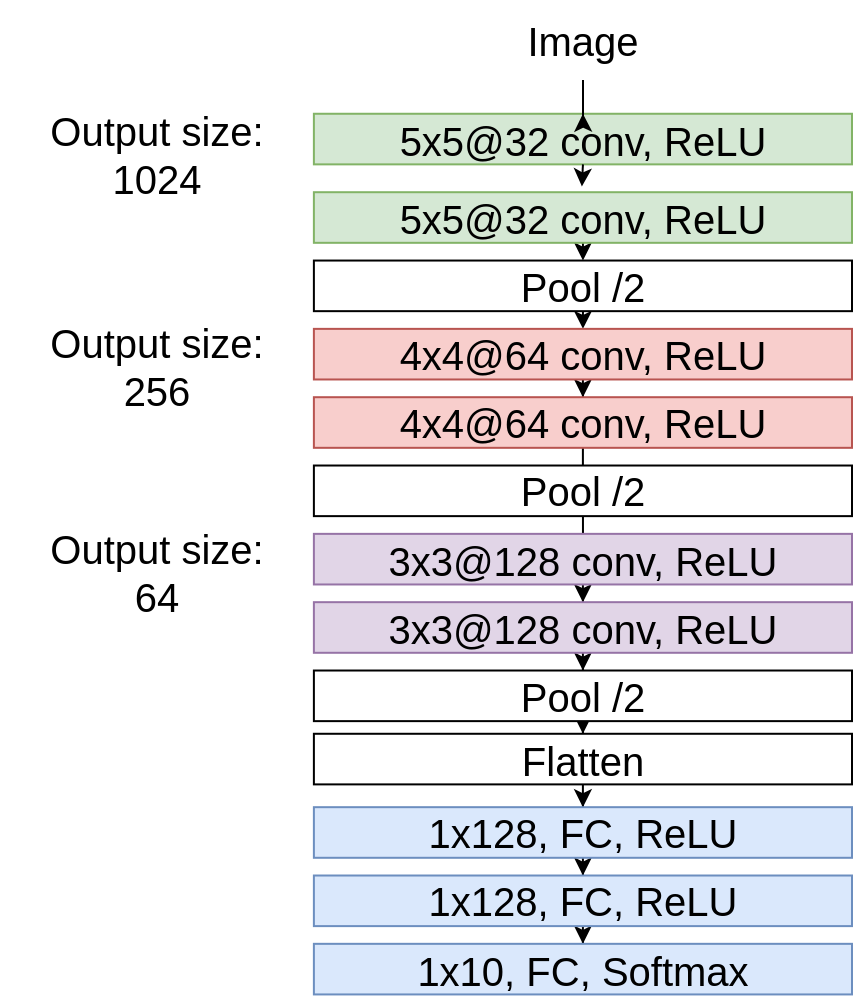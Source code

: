 <mxfile version="26.0.5" pages="2">
  <diagram name="Page-1" id="3VADjuNn7AHXngsNDC3F">
    <mxGraphModel dx="1195" dy="622" grid="1" gridSize="10" guides="1" tooltips="1" connect="1" arrows="1" fold="1" page="1" pageScale="1" pageWidth="827" pageHeight="1169" math="0" shadow="0">
      <root>
        <mxCell id="0" />
        <mxCell id="1" parent="0" />
        <mxCell id="f_F3qkZHPPxfOdYiYv59-1" value="&lt;div&gt;5x5@32 conv, ReLU&lt;/div&gt;" style="rounded=0;whiteSpace=wrap;html=1;fillColor=#d5e8d4;strokeColor=#82b366;fontSize=20;" parent="1" vertex="1">
          <mxGeometry x="330.947" y="71.879" width="269.053" height="25.307" as="geometry" />
        </mxCell>
        <mxCell id="H3tvmHEl2sPPHidZ3QEa-8" style="edgeStyle=orthogonalEdgeStyle;rounded=0;orthogonalLoop=1;jettySize=auto;html=1;exitX=0.5;exitY=1;exitDx=0;exitDy=0;entryX=0.5;entryY=0;entryDx=0;entryDy=0;fontSize=20;" edge="1" parent="1" source="f_F3qkZHPPxfOdYiYv59-2" target="f_F3qkZHPPxfOdYiYv59-30">
          <mxGeometry relative="1" as="geometry" />
        </mxCell>
        <mxCell id="f_F3qkZHPPxfOdYiYv59-2" value="5x5@32 conv, ReLU" style="rounded=0;whiteSpace=wrap;html=1;fillColor=#d5e8d4;strokeColor=#82b366;fontSize=20;" parent="1" vertex="1">
          <mxGeometry x="330.947" y="111.105" width="269.053" height="25.307" as="geometry" />
        </mxCell>
        <mxCell id="f_F3qkZHPPxfOdYiYv59-8" value="" style="edgeStyle=orthogonalEdgeStyle;rounded=0;orthogonalLoop=1;jettySize=auto;html=1;entryX=0.5;entryY=0;entryDx=0;entryDy=0;exitX=0.5;exitY=1;exitDx=0;exitDy=0;fontSize=20;" parent="1" source="f_F3qkZHPPxfOdYiYv59-30" target="f_F3qkZHPPxfOdYiYv59-10" edge="1">
          <mxGeometry relative="1" as="geometry">
            <mxPoint x="465.551" y="69.349" as="sourcePoint" />
            <mxPoint x="465.474" y="109.84" as="targetPoint" />
          </mxGeometry>
        </mxCell>
        <mxCell id="f_F3qkZHPPxfOdYiYv59-12" value="" style="edgeStyle=orthogonalEdgeStyle;rounded=0;orthogonalLoop=1;jettySize=auto;html=1;fontSize=20;" parent="1" source="f_F3qkZHPPxfOdYiYv59-10" target="f_F3qkZHPPxfOdYiYv59-11" edge="1">
          <mxGeometry relative="1" as="geometry" />
        </mxCell>
        <mxCell id="f_F3qkZHPPxfOdYiYv59-10" value="&lt;div&gt;4x4@64 conv, ReLU&lt;/div&gt;" style="rounded=0;whiteSpace=wrap;html=1;fillColor=#f8cecc;strokeColor=#b85450;fontSize=20;" parent="1" vertex="1">
          <mxGeometry x="330.947" y="179.433" width="269.053" height="25.307" as="geometry" />
        </mxCell>
        <mxCell id="f_F3qkZHPPxfOdYiYv59-14" value="" style="edgeStyle=orthogonalEdgeStyle;rounded=0;orthogonalLoop=1;jettySize=auto;html=1;entryX=0.5;entryY=0;entryDx=0;entryDy=0;fontSize=20;" parent="1" source="f_F3qkZHPPxfOdYiYv59-11" target="f_F3qkZHPPxfOdYiYv59-31" edge="1">
          <mxGeometry relative="1" as="geometry">
            <mxPoint x="465.474" y="236.375" as="targetPoint" />
          </mxGeometry>
        </mxCell>
        <mxCell id="f_F3qkZHPPxfOdYiYv59-11" value="4x4@64 conv, ReLU" style="rounded=0;whiteSpace=wrap;html=1;fillColor=#f8cecc;strokeColor=#b85450;fontSize=20;" parent="1" vertex="1">
          <mxGeometry x="330.947" y="213.603" width="269.053" height="25.307" as="geometry" />
        </mxCell>
        <mxCell id="f_F3qkZHPPxfOdYiYv59-27" value="" style="edgeStyle=orthogonalEdgeStyle;rounded=0;orthogonalLoop=1;jettySize=auto;html=1;exitX=0.5;exitY=1;exitDx=0;exitDy=0;fontSize=20;" parent="1" source="f_F3qkZHPPxfOdYiYv59-31" target="f_F3qkZHPPxfOdYiYv59-26" edge="1">
          <mxGeometry relative="1" as="geometry">
            <mxPoint x="465.551" y="261.683" as="sourcePoint" />
          </mxGeometry>
        </mxCell>
        <mxCell id="f_F3qkZHPPxfOdYiYv59-29" value="" style="edgeStyle=orthogonalEdgeStyle;rounded=0;orthogonalLoop=1;jettySize=auto;html=1;fontSize=20;" parent="1" source="f_F3qkZHPPxfOdYiYv59-26" target="f_F3qkZHPPxfOdYiYv59-28" edge="1">
          <mxGeometry relative="1" as="geometry" />
        </mxCell>
        <mxCell id="f_F3qkZHPPxfOdYiYv59-26" value="&lt;div&gt;3x3@128 conv, ReLU&lt;/div&gt;" style="rounded=0;whiteSpace=wrap;html=1;fillColor=#e1d5e7;strokeColor=#9673a6;fontSize=20;" parent="1" vertex="1">
          <mxGeometry x="330.947" y="281.931" width="269.053" height="25.307" as="geometry" />
        </mxCell>
        <mxCell id="f_F3qkZHPPxfOdYiYv59-34" value="" style="edgeStyle=orthogonalEdgeStyle;rounded=0;orthogonalLoop=1;jettySize=auto;html=1;fontSize=20;" parent="1" source="f_F3qkZHPPxfOdYiYv59-28" target="f_F3qkZHPPxfOdYiYv59-32" edge="1">
          <mxGeometry relative="1" as="geometry" />
        </mxCell>
        <mxCell id="f_F3qkZHPPxfOdYiYv59-28" value="3x3@128 conv, ReLU" style="rounded=0;whiteSpace=wrap;html=1;fillColor=#e1d5e7;strokeColor=#9673a6;fontSize=20;" parent="1" vertex="1">
          <mxGeometry x="330.947" y="316.089" width="269.053" height="25.307" as="geometry" />
        </mxCell>
        <mxCell id="f_F3qkZHPPxfOdYiYv59-30" value="Pool /2" style="rounded=0;whiteSpace=wrap;html=1;fontSize=20;" parent="1" vertex="1">
          <mxGeometry x="330.947" y="145.275" width="269.053" height="25.307" as="geometry" />
        </mxCell>
        <mxCell id="f_F3qkZHPPxfOdYiYv59-31" value="&lt;div&gt;Pool /2&lt;/div&gt;" style="rounded=0;whiteSpace=wrap;html=1;fontSize=20;" parent="1" vertex="1">
          <mxGeometry x="330.947" y="247.761" width="269.053" height="25.307" as="geometry" />
        </mxCell>
        <mxCell id="f_F3qkZHPPxfOdYiYv59-36" value="" style="edgeStyle=orthogonalEdgeStyle;rounded=0;orthogonalLoop=1;jettySize=auto;html=1;fontSize=20;" parent="1" source="f_F3qkZHPPxfOdYiYv59-32" target="f_F3qkZHPPxfOdYiYv59-35" edge="1">
          <mxGeometry relative="1" as="geometry" />
        </mxCell>
        <mxCell id="f_F3qkZHPPxfOdYiYv59-32" value="&lt;div&gt;Pool /2&lt;/div&gt;" style="rounded=0;whiteSpace=wrap;html=1;fontSize=20;" parent="1" vertex="1">
          <mxGeometry x="330.947" y="350.259" width="269.053" height="25.307" as="geometry" />
        </mxCell>
        <mxCell id="f_F3qkZHPPxfOdYiYv59-38" value="" style="edgeStyle=orthogonalEdgeStyle;rounded=0;orthogonalLoop=1;jettySize=auto;html=1;fontSize=20;" parent="1" source="f_F3qkZHPPxfOdYiYv59-35" target="f_F3qkZHPPxfOdYiYv59-37" edge="1">
          <mxGeometry relative="1" as="geometry" />
        </mxCell>
        <mxCell id="f_F3qkZHPPxfOdYiYv59-35" value="&lt;div&gt;Flatten&lt;/div&gt;" style="rounded=0;whiteSpace=wrap;html=1;fontSize=20;" parent="1" vertex="1">
          <mxGeometry x="330.947" y="381.889" width="269.053" height="25.307" as="geometry" />
        </mxCell>
        <mxCell id="f_F3qkZHPPxfOdYiYv59-40" value="" style="edgeStyle=orthogonalEdgeStyle;rounded=0;orthogonalLoop=1;jettySize=auto;html=1;fontSize=20;" parent="1" source="f_F3qkZHPPxfOdYiYv59-37" target="f_F3qkZHPPxfOdYiYv59-39" edge="1">
          <mxGeometry relative="1" as="geometry" />
        </mxCell>
        <mxCell id="f_F3qkZHPPxfOdYiYv59-37" value="1x128, FC, ReLU" style="rounded=0;whiteSpace=wrap;html=1;fillColor=#dae8fc;strokeColor=#6c8ebf;fontSize=20;" parent="1" vertex="1">
          <mxGeometry x="330.947" y="418.591" width="269.053" height="25.307" as="geometry" />
        </mxCell>
        <mxCell id="f_F3qkZHPPxfOdYiYv59-42" value="" style="edgeStyle=orthogonalEdgeStyle;rounded=0;orthogonalLoop=1;jettySize=auto;html=1;fontSize=20;" parent="1" source="f_F3qkZHPPxfOdYiYv59-39" target="f_F3qkZHPPxfOdYiYv59-41" edge="1">
          <mxGeometry relative="1" as="geometry" />
        </mxCell>
        <mxCell id="f_F3qkZHPPxfOdYiYv59-39" value="1x128, FC, ReLU" style="rounded=0;whiteSpace=wrap;html=1;fillColor=#dae8fc;strokeColor=#6c8ebf;fontSize=20;" parent="1" vertex="1">
          <mxGeometry x="330.947" y="452.755" width="269.053" height="25.307" as="geometry" />
        </mxCell>
        <mxCell id="f_F3qkZHPPxfOdYiYv59-41" value="1x10, FC, Softmax" style="rounded=0;whiteSpace=wrap;html=1;fillColor=#dae8fc;strokeColor=#6c8ebf;fontSize=20;" parent="1" vertex="1">
          <mxGeometry x="330.947" y="486.913" width="269.053" height="25.307" as="geometry" />
        </mxCell>
        <mxCell id="f_F3qkZHPPxfOdYiYv59-43" value="&lt;div&gt;Output size:&lt;/div&gt;&lt;div&gt;1024&lt;/div&gt;" style="text;html=1;align=center;verticalAlign=middle;whiteSpace=wrap;rounded=0;fontSize=20;" parent="1" vertex="1">
          <mxGeometry x="174" y="73.145" width="156.947" height="37.961" as="geometry" />
        </mxCell>
        <mxCell id="f_F3qkZHPPxfOdYiYv59-46" value="" style="edgeStyle=orthogonalEdgeStyle;rounded=0;orthogonalLoop=1;jettySize=auto;html=1;fontSize=20;" parent="1" source="f_F3qkZHPPxfOdYiYv59-44" target="f_F3qkZHPPxfOdYiYv59-1" edge="1">
          <mxGeometry relative="1" as="geometry" />
        </mxCell>
        <mxCell id="f_F3qkZHPPxfOdYiYv59-44" value="&lt;div&gt;Image&lt;/div&gt;" style="text;html=1;align=center;verticalAlign=middle;resizable=0;points=[];autosize=1;strokeColor=none;fillColor=none;fontSize=20;" parent="1" vertex="1">
          <mxGeometry x="425.479" y="15" width="80" height="40" as="geometry" />
        </mxCell>
        <mxCell id="f_F3qkZHPPxfOdYiYv59-47" value="&lt;div&gt;Output size:&lt;/div&gt;&lt;div&gt;256&lt;/div&gt;" style="text;html=1;align=center;verticalAlign=middle;whiteSpace=wrap;rounded=0;fontSize=20;" parent="1" vertex="1">
          <mxGeometry x="174" y="179.438" width="156.947" height="37.961" as="geometry" />
        </mxCell>
        <mxCell id="f_F3qkZHPPxfOdYiYv59-48" value="&lt;div&gt;Output size:&lt;/div&gt;&lt;div&gt;64&lt;br&gt;&lt;/div&gt;" style="text;html=1;align=center;verticalAlign=middle;whiteSpace=wrap;rounded=0;fontSize=20;" parent="1" vertex="1">
          <mxGeometry x="174" y="281.936" width="156.947" height="37.961" as="geometry" />
        </mxCell>
        <mxCell id="H3tvmHEl2sPPHidZ3QEa-5" style="edgeStyle=orthogonalEdgeStyle;rounded=0;orthogonalLoop=1;jettySize=auto;html=1;exitX=0.5;exitY=1;exitDx=0;exitDy=0;entryX=0.498;entryY=-0.115;entryDx=0;entryDy=0;entryPerimeter=0;fontSize=20;" edge="1" parent="1" source="f_F3qkZHPPxfOdYiYv59-1" target="f_F3qkZHPPxfOdYiYv59-2">
          <mxGeometry relative="1" as="geometry" />
        </mxCell>
      </root>
    </mxGraphModel>
  </diagram>
  <diagram id="zcEsb8Vy9n0ZBSg8vFEC" name="Page-2">
    <mxGraphModel dx="1509" dy="1954" grid="1" gridSize="10" guides="1" tooltips="1" connect="1" arrows="1" fold="1" page="1" pageScale="1" pageWidth="827" pageHeight="1169" math="0" shadow="0">
      <root>
        <mxCell id="0" />
        <mxCell id="1" parent="0" />
        <mxCell id="33zIu2zofnxsiKNPAAbd-2" value="&lt;div&gt;5x5@3 conv, ReLU&lt;/div&gt;" style="rounded=0;whiteSpace=wrap;html=1;fillColor=#d5e8d4;strokeColor=#82b366;fontSize=20;" vertex="1" parent="1">
          <mxGeometry x="324" y="-10" width="306" height="30" as="geometry" />
        </mxCell>
        <mxCell id="33zIu2zofnxsiKNPAAbd-5" value="" style="edgeStyle=orthogonalEdgeStyle;rounded=0;orthogonalLoop=1;jettySize=auto;html=1;entryX=0.5;entryY=0;entryDx=0;entryDy=0;exitX=0.5;exitY=1;exitDx=0;exitDy=0;fontSize=20;" edge="1" source="33zIu2zofnxsiKNPAAbd-15" target="33zIu2zofnxsiKNPAAbd-7" parent="1">
          <mxGeometry relative="1" as="geometry">
            <mxPoint x="477.088" y="-109.903" as="sourcePoint" />
            <mxPoint x="477" y="-56.309" as="targetPoint" />
          </mxGeometry>
        </mxCell>
        <mxCell id="33zIu2zofnxsiKNPAAbd-6" value="" style="edgeStyle=orthogonalEdgeStyle;rounded=0;orthogonalLoop=1;jettySize=auto;html=1;entryX=0.5;entryY=0;entryDx=0;entryDy=0;fontSize=20;" edge="1" source="33zIu2zofnxsiKNPAAbd-7" target="33zIu2zofnxsiKNPAAbd-16" parent="1">
          <mxGeometry relative="1" as="geometry">
            <mxPoint x="477.052" y="161.413" as="targetPoint" />
          </mxGeometry>
        </mxCell>
        <mxCell id="33zIu2zofnxsiKNPAAbd-7" value="&lt;div&gt;4x4@6 conv, ReLU&lt;/div&gt;" style="rounded=0;whiteSpace=wrap;html=1;fillColor=#f8cecc;strokeColor=#b85450;fontSize=20;" vertex="1" parent="1">
          <mxGeometry x="324" y="77.678" width="306.0" height="33.496" as="geometry" />
        </mxCell>
        <mxCell id="33zIu2zofnxsiKNPAAbd-10" value="" style="edgeStyle=orthogonalEdgeStyle;rounded=0;orthogonalLoop=1;jettySize=auto;html=1;exitX=0.5;exitY=1;exitDx=0;exitDy=0;fontSize=20;" edge="1" source="33zIu2zofnxsiKNPAAbd-16" target="33zIu2zofnxsiKNPAAbd-12" parent="1">
          <mxGeometry relative="1" as="geometry">
            <mxPoint x="477.088" y="144.665" as="sourcePoint" />
          </mxGeometry>
        </mxCell>
        <mxCell id="33zIu2zofnxsiKNPAAbd-33" value="" style="edgeStyle=orthogonalEdgeStyle;rounded=0;orthogonalLoop=1;jettySize=auto;html=1;fontSize=20;" edge="1" parent="1" source="33zIu2zofnxsiKNPAAbd-12" target="33zIu2zofnxsiKNPAAbd-18">
          <mxGeometry relative="1" as="geometry" />
        </mxCell>
        <mxCell id="33zIu2zofnxsiKNPAAbd-12" value="&lt;div&gt;3x3@9 conv, ReLU&lt;/div&gt;" style="rounded=0;whiteSpace=wrap;html=1;fillColor=#e1d5e7;strokeColor=#9673a6;fontSize=20;" vertex="1" parent="1">
          <mxGeometry x="324" y="161.414" width="306.0" height="33.496" as="geometry" />
        </mxCell>
        <mxCell id="33zIu2zofnxsiKNPAAbd-15" value="Pool /2" style="rounded=0;whiteSpace=wrap;html=1;fontSize=20;" vertex="1" parent="1">
          <mxGeometry x="324" y="30.001" width="306.0" height="33.496" as="geometry" />
        </mxCell>
        <mxCell id="33zIu2zofnxsiKNPAAbd-16" value="&lt;div&gt;Pool /2&lt;/div&gt;" style="rounded=0;whiteSpace=wrap;html=1;fontSize=20;" vertex="1" parent="1">
          <mxGeometry x="324" y="119.552" width="306.0" height="33.496" as="geometry" />
        </mxCell>
        <mxCell id="33zIu2zofnxsiKNPAAbd-17" value="" style="edgeStyle=orthogonalEdgeStyle;rounded=0;orthogonalLoop=1;jettySize=auto;html=1;fontSize=20;" edge="1" source="33zIu2zofnxsiKNPAAbd-18" target="33zIu2zofnxsiKNPAAbd-20" parent="1">
          <mxGeometry relative="1" as="geometry" />
        </mxCell>
        <mxCell id="33zIu2zofnxsiKNPAAbd-18" value="&lt;div&gt;Pool /2&lt;/div&gt;" style="rounded=0;whiteSpace=wrap;html=1;fontSize=20;" vertex="1" parent="1">
          <mxGeometry x="324" y="209.997" width="306.0" height="33.496" as="geometry" />
        </mxCell>
        <mxCell id="33zIu2zofnxsiKNPAAbd-19" value="" style="edgeStyle=orthogonalEdgeStyle;rounded=0;orthogonalLoop=1;jettySize=auto;html=1;fontSize=20;" edge="1" source="33zIu2zofnxsiKNPAAbd-20" target="33zIu2zofnxsiKNPAAbd-22" parent="1">
          <mxGeometry relative="1" as="geometry" />
        </mxCell>
        <mxCell id="33zIu2zofnxsiKNPAAbd-20" value="&lt;div&gt;Flatten&lt;/div&gt;" style="rounded=0;whiteSpace=wrap;html=1;fontSize=20;" vertex="1" parent="1">
          <mxGeometry x="324" y="250.005" width="306.0" height="33.496" as="geometry" />
        </mxCell>
        <mxCell id="33zIu2zofnxsiKNPAAbd-21" value="" style="edgeStyle=orthogonalEdgeStyle;rounded=0;orthogonalLoop=1;jettySize=auto;html=1;fontSize=20;" edge="1" source="33zIu2zofnxsiKNPAAbd-22" target="33zIu2zofnxsiKNPAAbd-24" parent="1">
          <mxGeometry relative="1" as="geometry" />
        </mxCell>
        <mxCell id="33zIu2zofnxsiKNPAAbd-22" value="1x64, FC, ReLU" style="rounded=0;whiteSpace=wrap;html=1;fillColor=#dae8fc;strokeColor=#6c8ebf;fontSize=20;" vertex="1" parent="1">
          <mxGeometry x="324" y="290.003" width="306.0" height="33.496" as="geometry" />
        </mxCell>
        <mxCell id="33zIu2zofnxsiKNPAAbd-23" value="" style="edgeStyle=orthogonalEdgeStyle;rounded=0;orthogonalLoop=1;jettySize=auto;html=1;fontSize=20;" edge="1" source="33zIu2zofnxsiKNPAAbd-24" target="33zIu2zofnxsiKNPAAbd-25" parent="1">
          <mxGeometry relative="1" as="geometry" />
        </mxCell>
        <mxCell id="33zIu2zofnxsiKNPAAbd-24" value="&lt;div&gt;1x64, FC, ReLU&lt;/div&gt;" style="rounded=0;whiteSpace=wrap;html=1;fillColor=#dae8fc;strokeColor=#6c8ebf;fontSize=20;" vertex="1" parent="1">
          <mxGeometry x="324" y="329.999" width="306.0" height="33.496" as="geometry" />
        </mxCell>
        <mxCell id="33zIu2zofnxsiKNPAAbd-25" value="1x1, FC, Linear" style="rounded=0;whiteSpace=wrap;html=1;fillColor=#dae8fc;strokeColor=#6c8ebf;fontSize=20;" vertex="1" parent="1">
          <mxGeometry x="324" y="370.004" width="306.0" height="33.496" as="geometry" />
        </mxCell>
        <mxCell id="33zIu2zofnxsiKNPAAbd-26" value="&lt;div&gt;Output size:&lt;/div&gt;&lt;div&gt;4096&lt;br&gt;&lt;/div&gt;" style="text;html=1;align=center;verticalAlign=middle;whiteSpace=wrap;rounded=0;fontSize=20;" vertex="1" parent="1">
          <mxGeometry x="130" y="-10.001" width="178.5" height="50.244" as="geometry" />
        </mxCell>
        <mxCell id="33zIu2zofnxsiKNPAAbd-27" value="" style="edgeStyle=orthogonalEdgeStyle;rounded=0;orthogonalLoop=1;jettySize=auto;html=1;fontSize=20;" edge="1" source="33zIu2zofnxsiKNPAAbd-28" target="33zIu2zofnxsiKNPAAbd-2" parent="1">
          <mxGeometry relative="1" as="geometry" />
        </mxCell>
        <mxCell id="33zIu2zofnxsiKNPAAbd-28" value="&lt;div&gt;Image&lt;/div&gt;" style="text;html=1;align=center;verticalAlign=middle;resizable=0;points=[];autosize=1;strokeColor=none;fillColor=none;fontSize=20;" vertex="1" parent="1">
          <mxGeometry x="436.997" y="-70" width="80" height="40" as="geometry" />
        </mxCell>
        <mxCell id="33zIu2zofnxsiKNPAAbd-29" value="&lt;div&gt;Output size:&lt;/div&gt;&lt;div&gt;1024&lt;/div&gt;" style="text;html=1;align=center;verticalAlign=middle;whiteSpace=wrap;rounded=0;fontSize=20;" vertex="1" parent="1">
          <mxGeometry x="130" y="77.674" width="178.5" height="50.244" as="geometry" />
        </mxCell>
        <mxCell id="33zIu2zofnxsiKNPAAbd-30" value="&lt;div&gt;Output size:&lt;/div&gt;&lt;div&gt;256&lt;br&gt;&lt;/div&gt;" style="text;html=1;align=center;verticalAlign=middle;whiteSpace=wrap;rounded=0;fontSize=20;" vertex="1" parent="1">
          <mxGeometry x="130" y="159.75" width="178.5" height="50.244" as="geometry" />
        </mxCell>
        <mxCell id="33zIu2zofnxsiKNPAAbd-36" style="edgeStyle=orthogonalEdgeStyle;rounded=0;orthogonalLoop=1;jettySize=auto;html=1;exitX=0.5;exitY=1;exitDx=0;exitDy=0;entryX=0.501;entryY=0.083;entryDx=0;entryDy=0;entryPerimeter=0;" edge="1" parent="1" source="33zIu2zofnxsiKNPAAbd-2" target="33zIu2zofnxsiKNPAAbd-15">
          <mxGeometry relative="1" as="geometry" />
        </mxCell>
      </root>
    </mxGraphModel>
  </diagram>
</mxfile>
